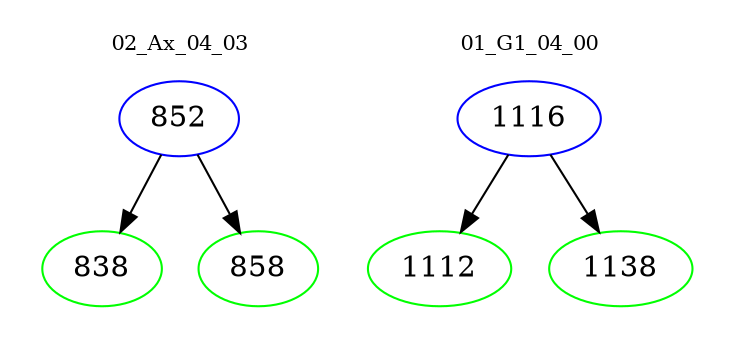 digraph{
subgraph cluster_0 {
color = white
label = "02_Ax_04_03";
fontsize=10;
T0_852 [label="852", color="blue"]
T0_852 -> T0_838 [color="black"]
T0_838 [label="838", color="green"]
T0_852 -> T0_858 [color="black"]
T0_858 [label="858", color="green"]
}
subgraph cluster_1 {
color = white
label = "01_G1_04_00";
fontsize=10;
T1_1116 [label="1116", color="blue"]
T1_1116 -> T1_1112 [color="black"]
T1_1112 [label="1112", color="green"]
T1_1116 -> T1_1138 [color="black"]
T1_1138 [label="1138", color="green"]
}
}
